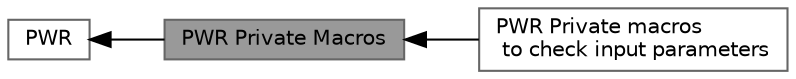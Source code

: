 digraph "PWR Private Macros"
{
 // INTERACTIVE_SVG=YES
 // LATEX_PDF_SIZE
  bgcolor="transparent";
  edge [fontname=Helvetica,fontsize=10,labelfontname=Helvetica,labelfontsize=10];
  node [fontname=Helvetica,fontsize=10,shape=box,height=0.2,width=0.4];
  rankdir=LR;
  Node2 [id="Node000002",label="PWR",height=0.2,width=0.4,color="grey40", fillcolor="white", style="filled",URL="$group___p_w_r.html",tooltip="PWR HAL module driver."];
  Node3 [id="Node000003",label="PWR Private macros\l to check input parameters",height=0.2,width=0.4,color="grey40", fillcolor="white", style="filled",URL="$group___p_w_r___i_s___p_w_r___definitions.html",tooltip=" "];
  Node1 [id="Node000001",label="PWR Private Macros",height=0.2,width=0.4,color="gray40", fillcolor="grey60", style="filled", fontcolor="black",tooltip=" "];
  Node2->Node1 [shape=plaintext, dir="back", style="solid"];
  Node1->Node3 [shape=plaintext, dir="back", style="solid"];
}
